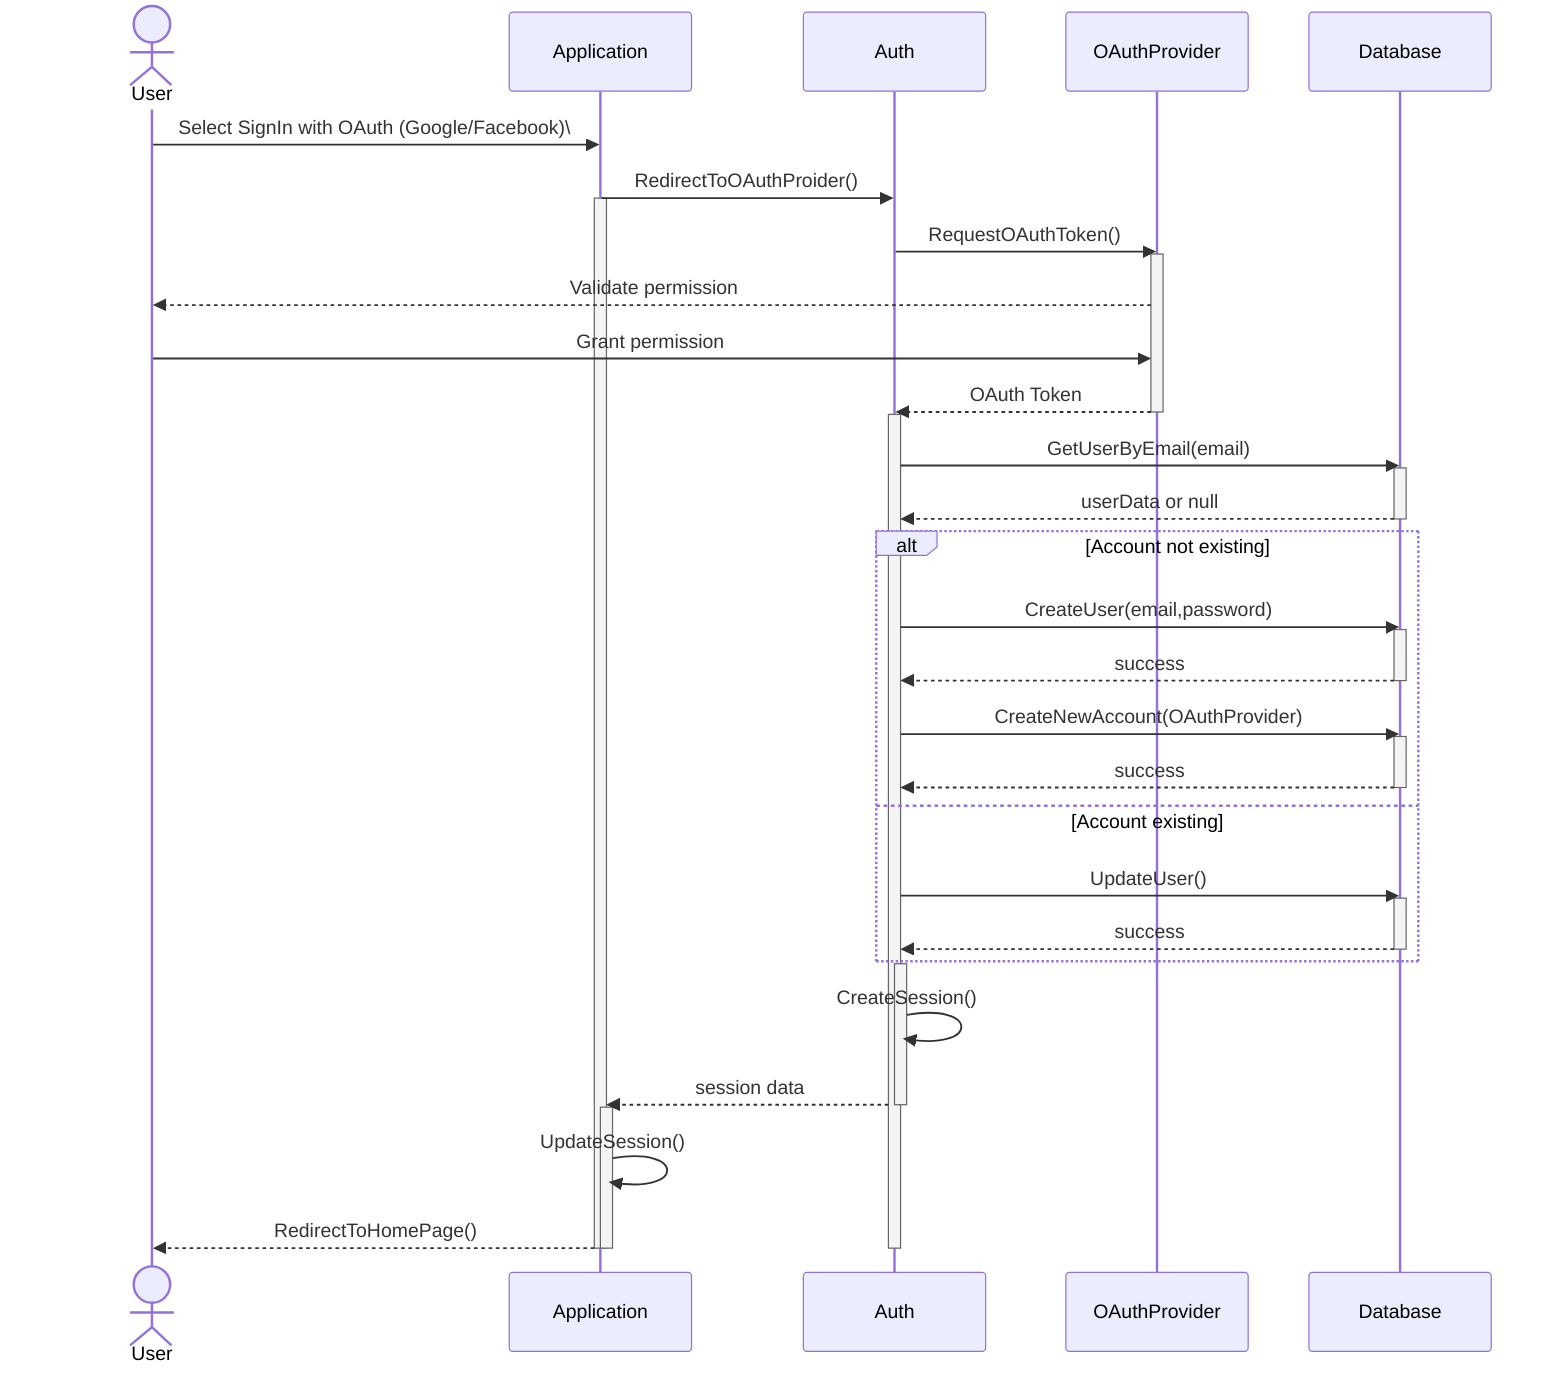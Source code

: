 sequenceDiagram

    actor User

    participant Application
    participant Auth
    participant OAuthProvider
    participant Database

    User ->> Application: Select SignIn with OAuth (Google/Facebook)\
    Application ->> Auth: RedirectToOAuthProider()
    activate Application

    Auth ->> OAuthProvider: RequestOAuthToken()
    activate OAuthProvider
    OAuthProvider -->> User: Validate permission
    User ->> OAuthProvider: Grant permission
    OAuthProvider -->> Auth: OAuth Token
    deactivate OAuthProvider

    activate Auth
    Auth ->> Database: GetUserByEmail(email)
    activate Database
    Database -->> Auth: userData or null
    deactivate Database

    alt Account not existing
        Auth ->> Database: CreateUser(email,password)
        activate Database
        Database -->> Auth: success
        deactivate Database

        Auth ->> Database: CreateNewAccount(OAuthProvider)
        activate Database
        Database -->> Auth: success
        deactivate Database
    else Account existing
        Auth ->> Database: UpdateUser()
        activate Database
        Database -->> Auth: success
        deactivate Database
    end

    activate Auth
    Auth ->> Auth: CreateSession()
    Auth -->> Application: session data
    deactivate Auth

    activate Application
    Application ->> Application: UpdateSession()
    Application -->> User: RedirectToHomePage()
    deactivate Application
    
    deactivate Auth
    deactivate Application